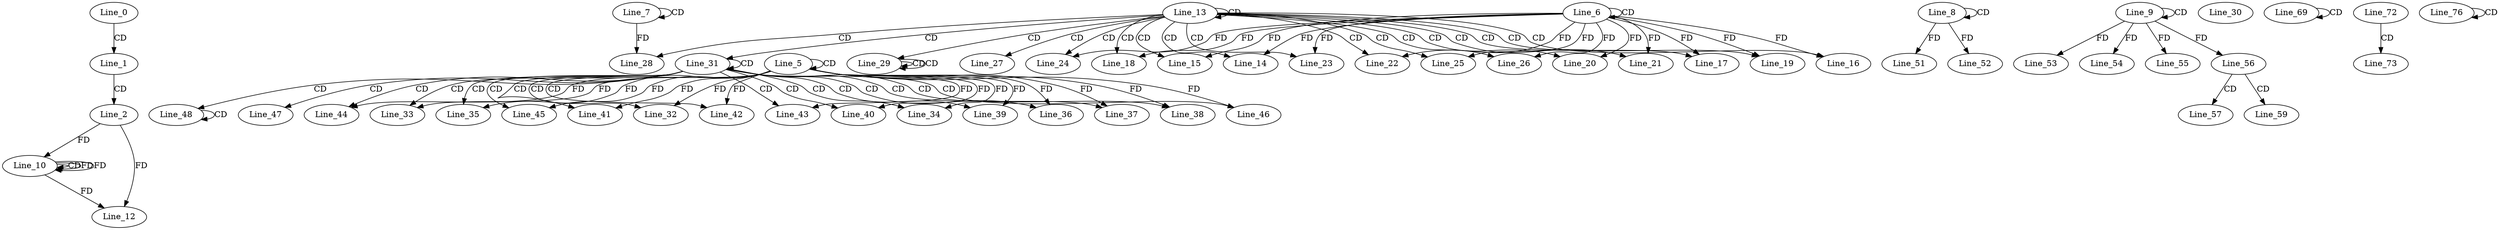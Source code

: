 digraph G {
  Line_0;
  Line_1;
  Line_2;
  Line_5;
  Line_5;
  Line_6;
  Line_6;
  Line_7;
  Line_7;
  Line_8;
  Line_8;
  Line_9;
  Line_9;
  Line_10;
  Line_10;
  Line_10;
  Line_10;
  Line_12;
  Line_13;
  Line_13;
  Line_14;
  Line_15;
  Line_16;
  Line_17;
  Line_18;
  Line_19;
  Line_20;
  Line_21;
  Line_22;
  Line_23;
  Line_24;
  Line_25;
  Line_26;
  Line_27;
  Line_28;
  Line_29;
  Line_29;
  Line_29;
  Line_30;
  Line_31;
  Line_31;
  Line_32;
  Line_33;
  Line_34;
  Line_35;
  Line_36;
  Line_37;
  Line_38;
  Line_39;
  Line_40;
  Line_41;
  Line_42;
  Line_43;
  Line_44;
  Line_45;
  Line_46;
  Line_47;
  Line_48;
  Line_48;
  Line_51;
  Line_52;
  Line_53;
  Line_54;
  Line_55;
  Line_56;
  Line_56;
  Line_57;
  Line_59;
  Line_69;
  Line_69;
  Line_72;
  Line_73;
  Line_76;
  Line_76;
  Line_0 -> Line_1 [ label="CD" ];
  Line_1 -> Line_2 [ label="CD" ];
  Line_5 -> Line_5 [ label="CD" ];
  Line_6 -> Line_6 [ label="CD" ];
  Line_7 -> Line_7 [ label="CD" ];
  Line_8 -> Line_8 [ label="CD" ];
  Line_9 -> Line_9 [ label="CD" ];
  Line_10 -> Line_10 [ label="CD" ];
  Line_2 -> Line_10 [ label="FD" ];
  Line_10 -> Line_10 [ label="FD" ];
  Line_2 -> Line_12 [ label="FD" ];
  Line_10 -> Line_12 [ label="FD" ];
  Line_13 -> Line_13 [ label="CD" ];
  Line_13 -> Line_14 [ label="CD" ];
  Line_6 -> Line_14 [ label="FD" ];
  Line_13 -> Line_15 [ label="CD" ];
  Line_6 -> Line_15 [ label="FD" ];
  Line_13 -> Line_16 [ label="CD" ];
  Line_6 -> Line_16 [ label="FD" ];
  Line_13 -> Line_17 [ label="CD" ];
  Line_6 -> Line_17 [ label="FD" ];
  Line_13 -> Line_18 [ label="CD" ];
  Line_6 -> Line_18 [ label="FD" ];
  Line_13 -> Line_19 [ label="CD" ];
  Line_6 -> Line_19 [ label="FD" ];
  Line_13 -> Line_20 [ label="CD" ];
  Line_6 -> Line_20 [ label="FD" ];
  Line_13 -> Line_21 [ label="CD" ];
  Line_6 -> Line_21 [ label="FD" ];
  Line_13 -> Line_22 [ label="CD" ];
  Line_6 -> Line_22 [ label="FD" ];
  Line_13 -> Line_23 [ label="CD" ];
  Line_6 -> Line_23 [ label="FD" ];
  Line_13 -> Line_24 [ label="CD" ];
  Line_6 -> Line_24 [ label="FD" ];
  Line_13 -> Line_25 [ label="CD" ];
  Line_6 -> Line_25 [ label="FD" ];
  Line_13 -> Line_26 [ label="CD" ];
  Line_6 -> Line_26 [ label="FD" ];
  Line_13 -> Line_27 [ label="CD" ];
  Line_13 -> Line_28 [ label="CD" ];
  Line_7 -> Line_28 [ label="FD" ];
  Line_13 -> Line_29 [ label="CD" ];
  Line_29 -> Line_29 [ label="CD" ];
  Line_29 -> Line_29 [ label="CD" ];
  Line_13 -> Line_31 [ label="CD" ];
  Line_31 -> Line_31 [ label="CD" ];
  Line_31 -> Line_32 [ label="CD" ];
  Line_5 -> Line_32 [ label="FD" ];
  Line_31 -> Line_33 [ label="CD" ];
  Line_5 -> Line_33 [ label="FD" ];
  Line_31 -> Line_34 [ label="CD" ];
  Line_5 -> Line_34 [ label="FD" ];
  Line_31 -> Line_35 [ label="CD" ];
  Line_5 -> Line_35 [ label="FD" ];
  Line_31 -> Line_36 [ label="CD" ];
  Line_5 -> Line_36 [ label="FD" ];
  Line_31 -> Line_37 [ label="CD" ];
  Line_5 -> Line_37 [ label="FD" ];
  Line_31 -> Line_38 [ label="CD" ];
  Line_5 -> Line_38 [ label="FD" ];
  Line_31 -> Line_39 [ label="CD" ];
  Line_5 -> Line_39 [ label="FD" ];
  Line_31 -> Line_40 [ label="CD" ];
  Line_5 -> Line_40 [ label="FD" ];
  Line_31 -> Line_41 [ label="CD" ];
  Line_5 -> Line_41 [ label="FD" ];
  Line_31 -> Line_42 [ label="CD" ];
  Line_5 -> Line_42 [ label="FD" ];
  Line_31 -> Line_43 [ label="CD" ];
  Line_5 -> Line_43 [ label="FD" ];
  Line_31 -> Line_44 [ label="CD" ];
  Line_5 -> Line_44 [ label="FD" ];
  Line_31 -> Line_45 [ label="CD" ];
  Line_5 -> Line_45 [ label="FD" ];
  Line_31 -> Line_46 [ label="CD" ];
  Line_5 -> Line_46 [ label="FD" ];
  Line_31 -> Line_47 [ label="CD" ];
  Line_31 -> Line_48 [ label="CD" ];
  Line_48 -> Line_48 [ label="CD" ];
  Line_8 -> Line_51 [ label="FD" ];
  Line_8 -> Line_52 [ label="FD" ];
  Line_9 -> Line_53 [ label="FD" ];
  Line_9 -> Line_54 [ label="FD" ];
  Line_9 -> Line_55 [ label="FD" ];
  Line_9 -> Line_56 [ label="FD" ];
  Line_56 -> Line_57 [ label="CD" ];
  Line_56 -> Line_59 [ label="CD" ];
  Line_69 -> Line_69 [ label="CD" ];
  Line_72 -> Line_73 [ label="CD" ];
  Line_76 -> Line_76 [ label="CD" ];
  Line_10 -> Line_10 [ label="FD" ];
}
